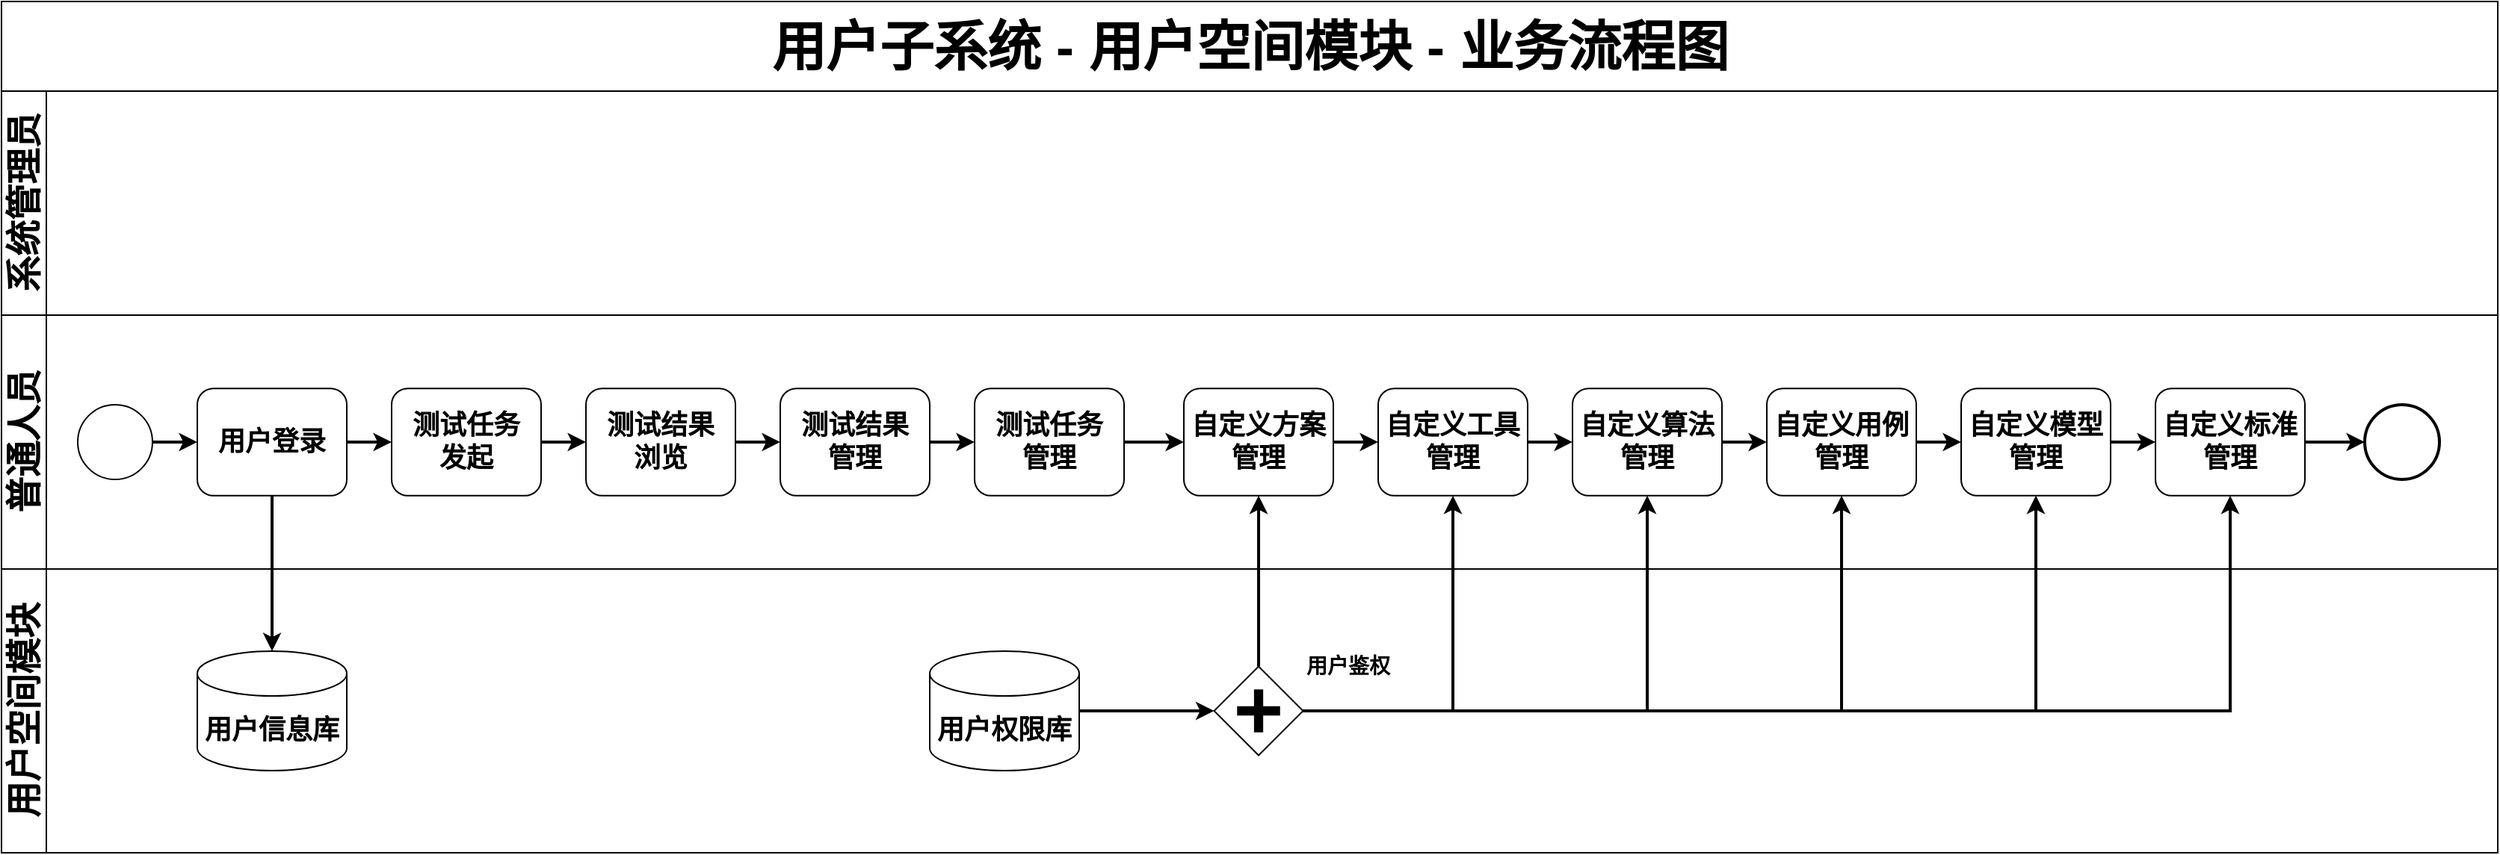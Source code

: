 <mxfile version="15.4.0" type="device"><diagram name="Page-1" id="c7488fd3-1785-93aa-aadb-54a6760d102a"><mxGraphModel dx="1422" dy="942" grid="1" gridSize="10" guides="1" tooltips="1" connect="1" arrows="1" fold="1" page="1" pageScale="1" pageWidth="1169" pageHeight="827" background="none" math="0" shadow="0"><root><mxCell id="0"/><mxCell id="1" parent="0"/><mxCell id="2b4e8129b02d487f-1" value="&lt;span style=&quot;font-family: &amp;#34;helvetica&amp;#34;&quot;&gt;&lt;font style=&quot;font-size: 36px&quot;&gt;用户子系统 - 用户空间模块 - 业务流程图&lt;/font&gt;&lt;/span&gt;" style="swimlane;html=1;childLayout=stackLayout;horizontal=1;startSize=60;horizontalStack=0;rounded=0;shadow=0;labelBackgroundColor=none;strokeWidth=1;fontFamily=Verdana;fontSize=8;align=center;" parent="1" vertex="1"><mxGeometry x="39" y="60" width="1670" height="570" as="geometry"/></mxCell><mxCell id="dUFD1zAWPuYsG5wEjuvO-1" style="edgeStyle=orthogonalEdgeStyle;rounded=0;orthogonalLoop=1;jettySize=auto;html=1;exitX=0.5;exitY=1;exitDx=0;exitDy=0;entryX=0.5;entryY=0;entryDx=0;entryDy=0;entryPerimeter=0;strokeWidth=2;" parent="2b4e8129b02d487f-1" source="zCbduPKmyNDGT3lew_uM-13" target="pQAj6tt20ZtV_UeyX4vu-2" edge="1"><mxGeometry relative="1" as="geometry"/></mxCell><mxCell id="2b4e8129b02d487f-2" value="&lt;font style=&quot;font-size: 24px&quot;&gt;系统管理员&lt;/font&gt;" style="swimlane;html=1;startSize=30;horizontal=0;" parent="2b4e8129b02d487f-1" vertex="1"><mxGeometry y="60" width="1670" height="150" as="geometry"><mxRectangle y="20" width="680" height="20" as="alternateBounds"/></mxGeometry></mxCell><mxCell id="2b4e8129b02d487f-3" value="&lt;font style=&quot;font-size: 24px&quot;&gt;普通人员&lt;/font&gt;" style="swimlane;html=1;startSize=30;horizontal=0;" parent="2b4e8129b02d487f-1" vertex="1"><mxGeometry y="210" width="1670" height="170" as="geometry"/></mxCell><mxCell id="C1qFAyrEHweJqCCOYsjd-1" style="edgeStyle=orthogonalEdgeStyle;rounded=0;orthogonalLoop=1;jettySize=auto;html=1;exitX=1;exitY=0.5;exitDx=0;exitDy=0;entryX=0;entryY=0.5;entryDx=0;entryDy=0;strokeWidth=2;" parent="2b4e8129b02d487f-3" source="zCbduPKmyNDGT3lew_uM-1" target="zCbduPKmyNDGT3lew_uM-13" edge="1"><mxGeometry relative="1" as="geometry"/></mxCell><mxCell id="zCbduPKmyNDGT3lew_uM-1" value="" style="ellipse;whiteSpace=wrap;html=1;rounded=0;shadow=0;labelBackgroundColor=none;strokeWidth=1;fontFamily=Verdana;fontSize=8;align=center;" parent="2b4e8129b02d487f-3" vertex="1"><mxGeometry x="51" y="60" width="50" height="50" as="geometry"/></mxCell><mxCell id="wnkst7lsF1q_EoVEEKBZ-2" style="edgeStyle=orthogonalEdgeStyle;rounded=0;orthogonalLoop=1;jettySize=auto;html=1;exitX=1;exitY=0.5;exitDx=0;exitDy=0;entryX=0;entryY=0.5;entryDx=0;entryDy=0;strokeWidth=2;" parent="2b4e8129b02d487f-3" source="zCbduPKmyNDGT3lew_uM-13" target="K-03vNoWm4RYzx0lYwIu-1" edge="1"><mxGeometry relative="1" as="geometry"><mxPoint x="261" y="85" as="targetPoint"/></mxGeometry></mxCell><mxCell id="zCbduPKmyNDGT3lew_uM-13" value="&lt;span style=&quot;font-size: 18px&quot;&gt;&lt;b&gt;用户登录&lt;br&gt;&lt;/b&gt;&lt;/span&gt;" style="rounded=1;whiteSpace=wrap;html=1;shadow=0;labelBackgroundColor=none;strokeWidth=1;fontFamily=Verdana;fontSize=8;align=center;" parent="2b4e8129b02d487f-3" vertex="1"><mxGeometry x="131" y="49.13" width="100" height="71.75" as="geometry"/></mxCell><mxCell id="K-03vNoWm4RYzx0lYwIu-3" style="edgeStyle=orthogonalEdgeStyle;rounded=0;orthogonalLoop=1;jettySize=auto;html=1;exitX=1;exitY=0.5;exitDx=0;exitDy=0;entryX=0;entryY=0.5;entryDx=0;entryDy=0;strokeWidth=2;" edge="1" parent="2b4e8129b02d487f-3" source="K-03vNoWm4RYzx0lYwIu-1" target="K-03vNoWm4RYzx0lYwIu-2"><mxGeometry relative="1" as="geometry"/></mxCell><mxCell id="K-03vNoWm4RYzx0lYwIu-1" value="&lt;span style=&quot;font-size: 18px&quot;&gt;&lt;b&gt;测试任务&lt;br&gt;发起&lt;br&gt;&lt;/b&gt;&lt;/span&gt;" style="rounded=1;whiteSpace=wrap;html=1;shadow=0;labelBackgroundColor=none;strokeWidth=1;fontFamily=Verdana;fontSize=8;align=center;" vertex="1" parent="2b4e8129b02d487f-3"><mxGeometry x="261" y="49.13" width="100" height="71.75" as="geometry"/></mxCell><mxCell id="K-03vNoWm4RYzx0lYwIu-5" style="edgeStyle=orthogonalEdgeStyle;rounded=0;orthogonalLoop=1;jettySize=auto;html=1;exitX=1;exitY=0.5;exitDx=0;exitDy=0;entryX=0;entryY=0.5;entryDx=0;entryDy=0;strokeWidth=2;" edge="1" parent="2b4e8129b02d487f-3" source="K-03vNoWm4RYzx0lYwIu-2" target="K-03vNoWm4RYzx0lYwIu-4"><mxGeometry relative="1" as="geometry"/></mxCell><mxCell id="K-03vNoWm4RYzx0lYwIu-2" value="&lt;span style=&quot;font-size: 18px&quot;&gt;&lt;b&gt;测试结果&lt;br&gt;浏览&lt;br&gt;&lt;/b&gt;&lt;/span&gt;" style="rounded=1;whiteSpace=wrap;html=1;shadow=0;labelBackgroundColor=none;strokeWidth=1;fontFamily=Verdana;fontSize=8;align=center;" vertex="1" parent="2b4e8129b02d487f-3"><mxGeometry x="391" y="49.12" width="100" height="71.75" as="geometry"/></mxCell><mxCell id="K-03vNoWm4RYzx0lYwIu-7" style="edgeStyle=orthogonalEdgeStyle;rounded=0;orthogonalLoop=1;jettySize=auto;html=1;exitX=1;exitY=0.5;exitDx=0;exitDy=0;entryX=0;entryY=0.5;entryDx=0;entryDy=0;strokeWidth=2;" edge="1" parent="2b4e8129b02d487f-3" source="K-03vNoWm4RYzx0lYwIu-4" target="K-03vNoWm4RYzx0lYwIu-6"><mxGeometry relative="1" as="geometry"/></mxCell><mxCell id="K-03vNoWm4RYzx0lYwIu-4" value="&lt;span style=&quot;font-size: 18px&quot;&gt;&lt;b&gt;测试结果&lt;br&gt;管理&lt;br&gt;&lt;/b&gt;&lt;/span&gt;" style="rounded=1;whiteSpace=wrap;html=1;shadow=0;labelBackgroundColor=none;strokeWidth=1;fontFamily=Verdana;fontSize=8;align=center;" vertex="1" parent="2b4e8129b02d487f-3"><mxGeometry x="521" y="49.12" width="100" height="71.75" as="geometry"/></mxCell><mxCell id="K-03vNoWm4RYzx0lYwIu-20" style="edgeStyle=orthogonalEdgeStyle;rounded=0;orthogonalLoop=1;jettySize=auto;html=1;exitX=1;exitY=0.5;exitDx=0;exitDy=0;entryX=0;entryY=0.5;entryDx=0;entryDy=0;strokeWidth=2;" edge="1" parent="2b4e8129b02d487f-3" source="K-03vNoWm4RYzx0lYwIu-6" target="K-03vNoWm4RYzx0lYwIu-9"><mxGeometry relative="1" as="geometry"/></mxCell><mxCell id="K-03vNoWm4RYzx0lYwIu-6" value="&lt;span style=&quot;font-size: 18px&quot;&gt;&lt;b&gt;测试任务&lt;br&gt;管理&lt;br&gt;&lt;/b&gt;&lt;/span&gt;" style="rounded=1;whiteSpace=wrap;html=1;shadow=0;labelBackgroundColor=none;strokeWidth=1;fontFamily=Verdana;fontSize=8;align=center;" vertex="1" parent="2b4e8129b02d487f-3"><mxGeometry x="651" y="49.13" width="100" height="71.75" as="geometry"/></mxCell><mxCell id="K-03vNoWm4RYzx0lYwIu-9" value="&lt;span style=&quot;font-size: 18px&quot;&gt;&lt;b&gt;自定义方案&lt;br&gt;管理&lt;br&gt;&lt;/b&gt;&lt;/span&gt;" style="rounded=1;whiteSpace=wrap;html=1;shadow=0;labelBackgroundColor=none;strokeWidth=1;fontFamily=Verdana;fontSize=8;align=center;" vertex="1" parent="2b4e8129b02d487f-3"><mxGeometry x="791" y="49.12" width="100" height="71.75" as="geometry"/></mxCell><mxCell id="K-03vNoWm4RYzx0lYwIu-11" value="&lt;b style=&quot;font-size: 18px&quot;&gt;自定义工具&lt;br&gt;管理&lt;/b&gt;&lt;span style=&quot;font-size: 18px&quot;&gt;&lt;b&gt;&lt;br&gt;&lt;/b&gt;&lt;/span&gt;" style="rounded=1;whiteSpace=wrap;html=1;shadow=0;labelBackgroundColor=none;strokeWidth=1;fontFamily=Verdana;fontSize=8;align=center;" vertex="1" parent="2b4e8129b02d487f-3"><mxGeometry x="921" y="49.12" width="100" height="71.75" as="geometry"/></mxCell><mxCell id="K-03vNoWm4RYzx0lYwIu-8" style="edgeStyle=orthogonalEdgeStyle;rounded=0;orthogonalLoop=1;jettySize=auto;html=1;exitX=1;exitY=0.5;exitDx=0;exitDy=0;entryX=0;entryY=0.5;entryDx=0;entryDy=0;strokeWidth=2;" edge="1" parent="2b4e8129b02d487f-3" source="K-03vNoWm4RYzx0lYwIu-9" target="K-03vNoWm4RYzx0lYwIu-11"><mxGeometry relative="1" as="geometry"/></mxCell><mxCell id="K-03vNoWm4RYzx0lYwIu-12" value="&lt;b style=&quot;font-size: 18px&quot;&gt;自定义算法&lt;br&gt;管理&lt;/b&gt;&lt;span style=&quot;font-size: 18px&quot;&gt;&lt;b&gt;&lt;br&gt;&lt;/b&gt;&lt;/span&gt;" style="rounded=1;whiteSpace=wrap;html=1;shadow=0;labelBackgroundColor=none;strokeWidth=1;fontFamily=Verdana;fontSize=8;align=center;" vertex="1" parent="2b4e8129b02d487f-3"><mxGeometry x="1051" y="49.13" width="100" height="71.75" as="geometry"/></mxCell><mxCell id="K-03vNoWm4RYzx0lYwIu-10" style="edgeStyle=orthogonalEdgeStyle;rounded=0;orthogonalLoop=1;jettySize=auto;html=1;exitX=1;exitY=0.5;exitDx=0;exitDy=0;entryX=0;entryY=0.5;entryDx=0;entryDy=0;strokeWidth=2;" edge="1" parent="2b4e8129b02d487f-3" source="K-03vNoWm4RYzx0lYwIu-11" target="K-03vNoWm4RYzx0lYwIu-12"><mxGeometry relative="1" as="geometry"/></mxCell><mxCell id="K-03vNoWm4RYzx0lYwIu-13" value="&lt;b style=&quot;font-size: 18px&quot;&gt;自定义用例&lt;br&gt;管理&lt;/b&gt;&lt;span style=&quot;font-size: 18px&quot;&gt;&lt;b&gt;&lt;br&gt;&lt;/b&gt;&lt;/span&gt;" style="rounded=1;whiteSpace=wrap;html=1;shadow=0;labelBackgroundColor=none;strokeWidth=1;fontFamily=Verdana;fontSize=8;align=center;" vertex="1" parent="2b4e8129b02d487f-3"><mxGeometry x="1181" y="49.12" width="100" height="71.75" as="geometry"/></mxCell><mxCell id="K-03vNoWm4RYzx0lYwIu-19" style="edgeStyle=orthogonalEdgeStyle;rounded=0;orthogonalLoop=1;jettySize=auto;html=1;exitX=1;exitY=0.5;exitDx=0;exitDy=0;entryX=0;entryY=0.5;entryDx=0;entryDy=0;strokeWidth=2;" edge="1" parent="2b4e8129b02d487f-3" source="K-03vNoWm4RYzx0lYwIu-12" target="K-03vNoWm4RYzx0lYwIu-13"><mxGeometry relative="1" as="geometry"/></mxCell><mxCell id="K-03vNoWm4RYzx0lYwIu-14" value="&lt;b style=&quot;font-size: 18px&quot;&gt;自定义模型&lt;br&gt;管理&lt;/b&gt;&lt;span style=&quot;font-size: 18px&quot;&gt;&lt;b&gt;&lt;br&gt;&lt;/b&gt;&lt;/span&gt;" style="rounded=1;whiteSpace=wrap;html=1;shadow=0;labelBackgroundColor=none;strokeWidth=1;fontFamily=Verdana;fontSize=8;align=center;" vertex="1" parent="2b4e8129b02d487f-3"><mxGeometry x="1311" y="49.12" width="100" height="71.75" as="geometry"/></mxCell><mxCell id="K-03vNoWm4RYzx0lYwIu-15" style="edgeStyle=orthogonalEdgeStyle;rounded=0;orthogonalLoop=1;jettySize=auto;html=1;exitX=1;exitY=0.5;exitDx=0;exitDy=0;entryX=0;entryY=0.5;entryDx=0;entryDy=0;strokeWidth=2;" edge="1" parent="2b4e8129b02d487f-3" source="K-03vNoWm4RYzx0lYwIu-13" target="K-03vNoWm4RYzx0lYwIu-14"><mxGeometry relative="1" as="geometry"/></mxCell><mxCell id="K-03vNoWm4RYzx0lYwIu-21" style="edgeStyle=orthogonalEdgeStyle;rounded=0;orthogonalLoop=1;jettySize=auto;html=1;exitX=1;exitY=0.5;exitDx=0;exitDy=0;entryX=0;entryY=0.5;entryDx=0;entryDy=0;strokeWidth=2;" edge="1" parent="2b4e8129b02d487f-3" source="K-03vNoWm4RYzx0lYwIu-16" target="zCbduPKmyNDGT3lew_uM-16"><mxGeometry relative="1" as="geometry"/></mxCell><mxCell id="K-03vNoWm4RYzx0lYwIu-16" value="&lt;b style=&quot;font-size: 18px&quot;&gt;自定义标准&lt;br&gt;管理&lt;/b&gt;&lt;span style=&quot;font-size: 18px&quot;&gt;&lt;b&gt;&lt;br&gt;&lt;/b&gt;&lt;/span&gt;" style="rounded=1;whiteSpace=wrap;html=1;shadow=0;labelBackgroundColor=none;strokeWidth=1;fontFamily=Verdana;fontSize=8;align=center;" vertex="1" parent="2b4e8129b02d487f-3"><mxGeometry x="1441" y="49.13" width="100" height="71.75" as="geometry"/></mxCell><mxCell id="K-03vNoWm4RYzx0lYwIu-17" style="edgeStyle=orthogonalEdgeStyle;rounded=0;orthogonalLoop=1;jettySize=auto;html=1;exitX=1;exitY=0.5;exitDx=0;exitDy=0;entryX=0;entryY=0.5;entryDx=0;entryDy=0;strokeWidth=2;" edge="1" parent="2b4e8129b02d487f-3" source="K-03vNoWm4RYzx0lYwIu-14" target="K-03vNoWm4RYzx0lYwIu-16"><mxGeometry relative="1" as="geometry"/></mxCell><mxCell id="zCbduPKmyNDGT3lew_uM-16" value="" style="ellipse;whiteSpace=wrap;html=1;rounded=0;shadow=0;labelBackgroundColor=none;strokeWidth=2;fontFamily=Verdana;fontSize=8;align=center;" parent="2b4e8129b02d487f-3" vertex="1"><mxGeometry x="1581" y="59.99" width="50" height="50" as="geometry"/></mxCell><mxCell id="2b4e8129b02d487f-4" value="&lt;font style=&quot;font-size: 24px&quot;&gt;用户空间模块&lt;/font&gt;" style="swimlane;html=1;startSize=30;horizontal=0;" parent="2b4e8129b02d487f-1" vertex="1"><mxGeometry y="380" width="1670" height="190" as="geometry"/></mxCell><mxCell id="pQAj6tt20ZtV_UeyX4vu-2" value="&lt;span style=&quot;font-size: 18px&quot;&gt;&lt;b&gt;用户信息库&lt;/b&gt;&lt;/span&gt;" style="shape=cylinder3;whiteSpace=wrap;html=1;boundedLbl=1;backgroundOutline=1;size=15;" parent="2b4e8129b02d487f-4" vertex="1"><mxGeometry x="131" y="55" width="100" height="80" as="geometry"/></mxCell><mxCell id="K-03vNoWm4RYzx0lYwIu-24" style="edgeStyle=orthogonalEdgeStyle;rounded=0;orthogonalLoop=1;jettySize=auto;html=1;exitX=1;exitY=0.5;exitDx=0;exitDy=0;exitPerimeter=0;entryX=0;entryY=0.5;entryDx=0;entryDy=0;strokeWidth=2;" edge="1" parent="2b4e8129b02d487f-4" source="K-03vNoWm4RYzx0lYwIu-22" target="K-03vNoWm4RYzx0lYwIu-23"><mxGeometry relative="1" as="geometry"/></mxCell><mxCell id="K-03vNoWm4RYzx0lYwIu-22" value="&lt;span style=&quot;font-size: 18px&quot;&gt;&lt;b&gt;用户权限库&lt;/b&gt;&lt;/span&gt;" style="shape=cylinder3;whiteSpace=wrap;html=1;boundedLbl=1;backgroundOutline=1;size=15;" vertex="1" parent="2b4e8129b02d487f-4"><mxGeometry x="621" y="55" width="100" height="80" as="geometry"/></mxCell><mxCell id="K-03vNoWm4RYzx0lYwIu-23" value="" style="shape=mxgraph.bpmn.shape;html=1;verticalLabelPosition=bottom;labelBackgroundColor=#ffffff;verticalAlign=top;perimeter=rhombusPerimeter;background=gateway;outline=none;symbol=parallelGw;rounded=1;shadow=0;strokeWidth=1;fontFamily=Verdana;fontSize=8;align=center;" vertex="1" parent="2b4e8129b02d487f-4"><mxGeometry x="811.25" y="65.25" width="59.5" height="59.5" as="geometry"/></mxCell><mxCell id="K-03vNoWm4RYzx0lYwIu-32" value="&lt;font style=&quot;font-size: 14px&quot;&gt;&lt;b&gt;用户鉴权&lt;/b&gt;&lt;/font&gt;" style="text;html=1;strokeColor=none;fillColor=none;align=center;verticalAlign=middle;whiteSpace=wrap;rounded=0;" vertex="1" parent="2b4e8129b02d487f-4"><mxGeometry x="871" y="50" width="60" height="30" as="geometry"/></mxCell><mxCell id="K-03vNoWm4RYzx0lYwIu-25" style="edgeStyle=orthogonalEdgeStyle;rounded=0;orthogonalLoop=1;jettySize=auto;html=1;exitX=0.5;exitY=0;exitDx=0;exitDy=0;entryX=0.5;entryY=1;entryDx=0;entryDy=0;strokeWidth=2;" edge="1" parent="2b4e8129b02d487f-1" source="K-03vNoWm4RYzx0lYwIu-23" target="K-03vNoWm4RYzx0lYwIu-9"><mxGeometry relative="1" as="geometry"/></mxCell><mxCell id="K-03vNoWm4RYzx0lYwIu-27" style="edgeStyle=orthogonalEdgeStyle;rounded=0;orthogonalLoop=1;jettySize=auto;html=1;exitX=1;exitY=0.5;exitDx=0;exitDy=0;entryX=0.5;entryY=1;entryDx=0;entryDy=0;strokeWidth=2;" edge="1" parent="2b4e8129b02d487f-1" source="K-03vNoWm4RYzx0lYwIu-23" target="K-03vNoWm4RYzx0lYwIu-11"><mxGeometry relative="1" as="geometry"/></mxCell><mxCell id="K-03vNoWm4RYzx0lYwIu-28" style="edgeStyle=orthogonalEdgeStyle;rounded=0;orthogonalLoop=1;jettySize=auto;html=1;exitX=1;exitY=0.5;exitDx=0;exitDy=0;entryX=0.5;entryY=1;entryDx=0;entryDy=0;strokeWidth=2;" edge="1" parent="2b4e8129b02d487f-1" source="K-03vNoWm4RYzx0lYwIu-23" target="K-03vNoWm4RYzx0lYwIu-12"><mxGeometry relative="1" as="geometry"/></mxCell><mxCell id="K-03vNoWm4RYzx0lYwIu-29" style="edgeStyle=orthogonalEdgeStyle;rounded=0;orthogonalLoop=1;jettySize=auto;html=1;exitX=1;exitY=0.5;exitDx=0;exitDy=0;entryX=0.5;entryY=1;entryDx=0;entryDy=0;strokeWidth=2;" edge="1" parent="2b4e8129b02d487f-1" source="K-03vNoWm4RYzx0lYwIu-23" target="K-03vNoWm4RYzx0lYwIu-13"><mxGeometry relative="1" as="geometry"/></mxCell><mxCell id="K-03vNoWm4RYzx0lYwIu-30" style="edgeStyle=orthogonalEdgeStyle;rounded=0;orthogonalLoop=1;jettySize=auto;html=1;exitX=1;exitY=0.5;exitDx=0;exitDy=0;entryX=0.5;entryY=1;entryDx=0;entryDy=0;strokeWidth=2;" edge="1" parent="2b4e8129b02d487f-1" source="K-03vNoWm4RYzx0lYwIu-23" target="K-03vNoWm4RYzx0lYwIu-14"><mxGeometry relative="1" as="geometry"/></mxCell><mxCell id="K-03vNoWm4RYzx0lYwIu-31" style="edgeStyle=orthogonalEdgeStyle;rounded=0;orthogonalLoop=1;jettySize=auto;html=1;exitX=1;exitY=0.5;exitDx=0;exitDy=0;entryX=0.5;entryY=1;entryDx=0;entryDy=0;strokeWidth=2;" edge="1" parent="2b4e8129b02d487f-1" source="K-03vNoWm4RYzx0lYwIu-23" target="K-03vNoWm4RYzx0lYwIu-16"><mxGeometry relative="1" as="geometry"/></mxCell></root></mxGraphModel></diagram></mxfile>